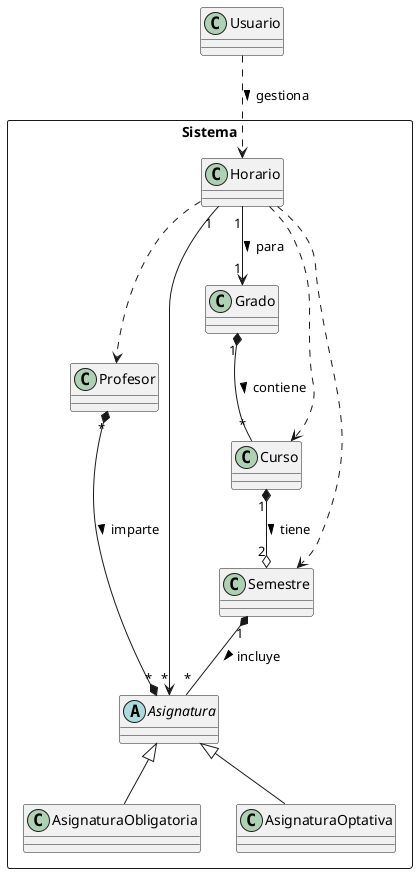 @startuml

rectangle Sistema {

    class Profesor {
    }

    abstract class Asignatura {
    }

    class AsignaturaObligatoria extends Asignatura {
    }

    class AsignaturaOptativa extends Asignatura {
    }

    class Grado {
    }

    class Curso {
    }

    class Semestre {
    }

    class Horario {
    }
}

class Usuario {
}

' ==== RELACIONES ====

Profesor "*" *--* "*" Asignatura : imparte >

Grado "1" *-- "*" Curso : contiene >
Curso "1" *--o "2" Semestre : tiene >
Semestre "1" *-- "*" Asignatura : incluye >

Horario "1" --> "1" Grado : para >
Horario ..> Profesor
Horario ..> Curso
Horario ..> Semestre
Horario "1" --> "*" Asignatura

Usuario ..> Horario : gestiona >

@enduml
